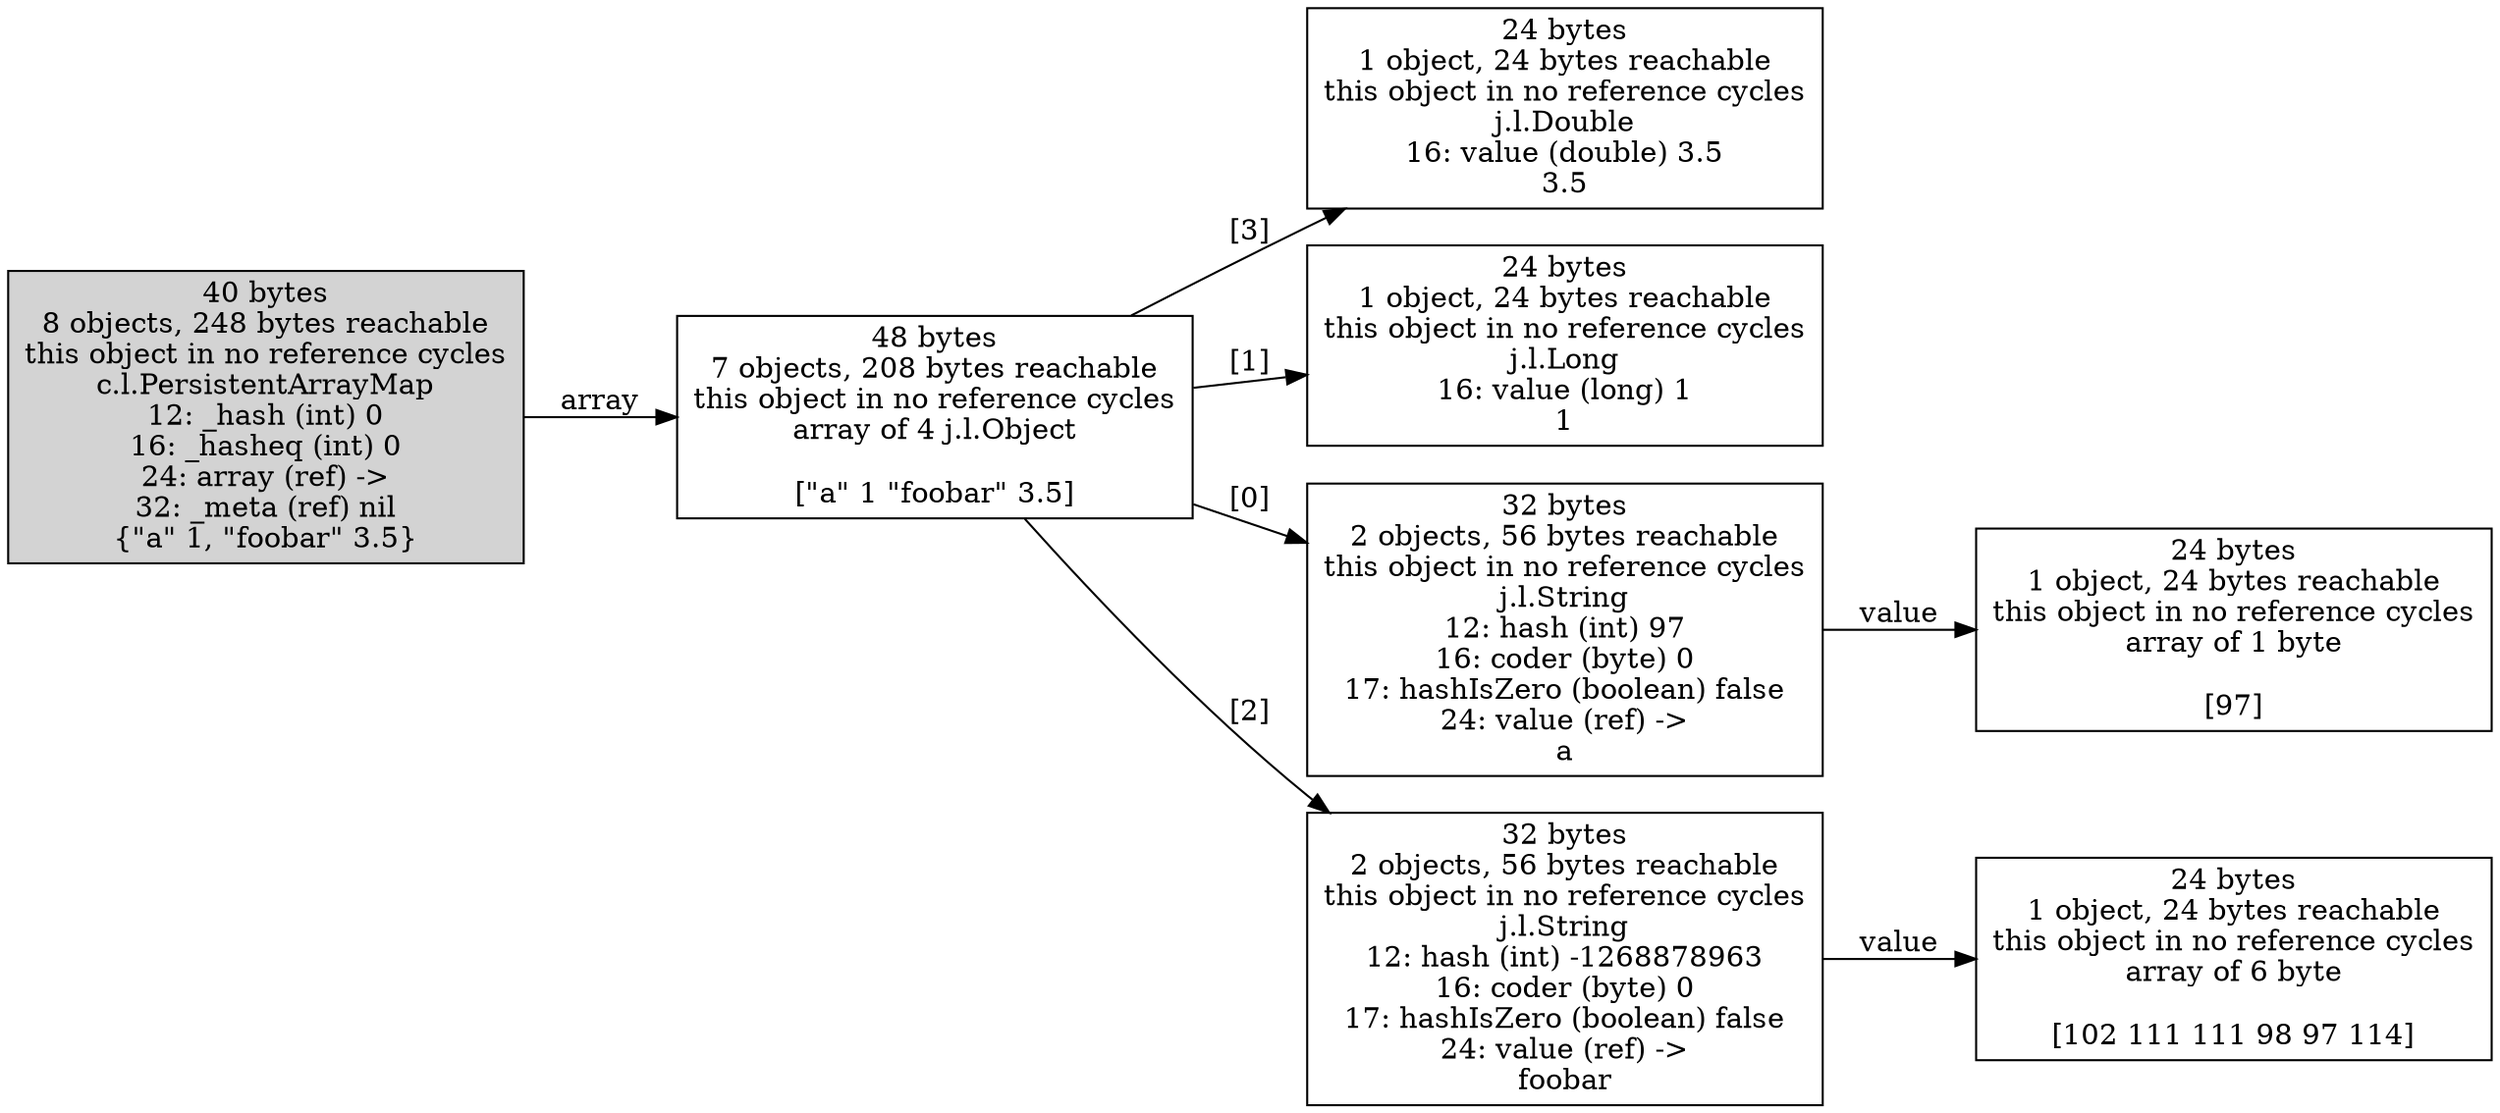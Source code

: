 digraph {
graph [layout="dot",rankdir="LR"];
"270458824976096" ["reachable-only-from"=270458824976056,"scc-num-nodes"=1,label="48 bytes
7 objects, 208 bytes reachable
this object in no reference cycles
array of 4 j.l.Object

[\"a\" 1 \"foobar\" 3.5]",shape="box"];
"270460740704544" ["reachable-only-from"=270458824976056,"scc-num-nodes"=1,label="24 bytes
1 object, 24 bytes reachable
this object in no reference cycles
array of 1 byte

[97]",shape="box"];
"270458824976144" ["reachable-only-from"=270458824976056,"scc-num-nodes"=1,label="24 bytes
1 object, 24 bytes reachable
this object in no reference cycles
j.l.Double
16: value (double) 3.5
3.5",shape="box"];
"270458677322912" ["reachable-only-from"=270458824976056,"scc-num-nodes"=1,label="24 bytes
1 object, 24 bytes reachable
this object in no reference cycles
j.l.Long
16: value (long) 1
1",shape="box"];
"270458824976200" ["reachable-only-from"=270458824976056,"scc-num-nodes"=1,label="24 bytes
1 object, 24 bytes reachable
this object in no reference cycles
array of 6 byte

[102 111 111 98 97 114]",shape="box"];
"270460740704512" ["reachable-only-from"=270458824976056,"scc-num-nodes"=1,label="32 bytes
2 objects, 56 bytes reachable
this object in no reference cycles
j.l.String
12: hash (int) 97
16: coder (byte) 0
17: hashIsZero (boolean) false
24: value (ref) ->
a",shape="box"];
"270458824976056" ["reachable-only-from"=270458824976056,"scc-num-nodes"=1,style="filled","my-unique-total-size"=248,"my-unique-num-reachable-nodes"=8,label="40 bytes
8 objects, 248 bytes reachable
this object in no reference cycles
c.l.PersistentArrayMap
12: _hash (int) 0
16: _hasheq (int) 0
24: array (ref) ->
32: _meta (ref) nil
{\"a\" 1, \"foobar\" 3.5}",shape="box"];
"270458824976168" ["reachable-only-from"=270458824976056,"scc-num-nodes"=1,label="32 bytes
2 objects, 56 bytes reachable
this object in no reference cycles
j.l.String
12: hash (int) -1268878963
16: coder (byte) 0
17: hashIsZero (boolean) false
24: value (ref) ->
foobar",shape="box"];
"270458824976096" -> "270460740704512" ["field-name"="[0]",label="[0]"];
"270458824976096" -> "270458677322912" ["field-name"="[1]",label="[1]"];
"270458824976096" -> "270458824976168" ["field-name"="[2]",label="[2]"];
"270458824976096" -> "270458824976144" ["field-name"="[3]",label="[3]"];
"270460740704512" -> "270460740704544" ["field-name"="value",label="value"];
"270458824976056" -> "270458824976096" ["field-name"="array",label="array"];
"270458824976168" -> "270458824976200" ["field-name"="value",label="value"];
} 